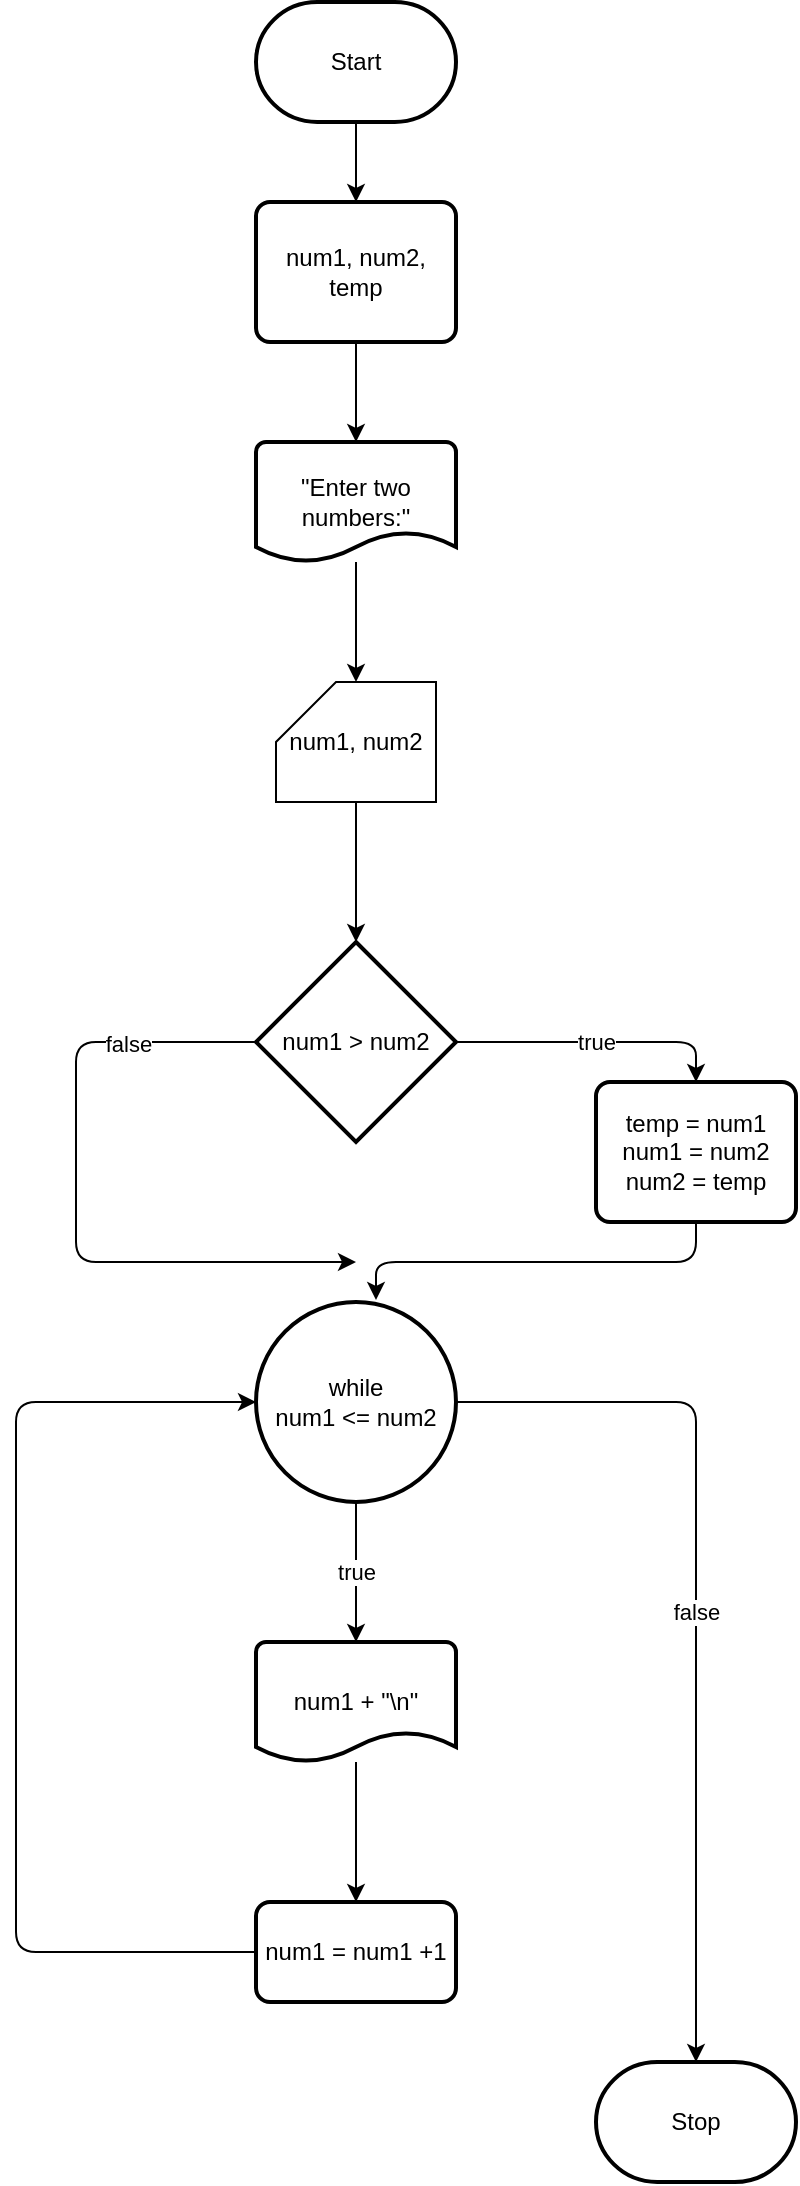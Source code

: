 <mxfile>
    <diagram id="CH1o6yEyE3krLK-q2zSu" name="Page-1">
        <mxGraphModel dx="706" dy="584" grid="1" gridSize="10" guides="1" tooltips="1" connect="1" arrows="1" fold="1" page="1" pageScale="1" pageWidth="850" pageHeight="1100" background="#ffffff" math="0" shadow="0">
            <root>
                <mxCell id="0"/>
                <mxCell id="1" parent="0"/>
                <mxCell id="5" style="edgeStyle=none;html=1;entryX=0.5;entryY=0;entryDx=0;entryDy=0;strokeColor=#000000;" parent="1" source="2" target="3" edge="1">
                    <mxGeometry relative="1" as="geometry"/>
                </mxCell>
                <mxCell id="2" value="Start" style="strokeWidth=2;html=1;shape=mxgraph.flowchart.terminator;whiteSpace=wrap;" parent="1" vertex="1">
                    <mxGeometry x="310" y="50" width="100" height="60" as="geometry"/>
                </mxCell>
                <mxCell id="9" style="edgeStyle=none;html=1;entryX=0.5;entryY=0;entryDx=0;entryDy=0;entryPerimeter=0;strokeColor=#000000;" parent="1" source="3" target="6" edge="1">
                    <mxGeometry relative="1" as="geometry"/>
                </mxCell>
                <mxCell id="3" value="num1, num2, temp" style="rounded=1;whiteSpace=wrap;html=1;absoluteArcSize=1;arcSize=14;strokeWidth=2;" parent="1" vertex="1">
                    <mxGeometry x="310" y="150" width="100" height="70" as="geometry"/>
                </mxCell>
                <mxCell id="8" style="edgeStyle=none;html=1;entryX=0.5;entryY=0;entryDx=0;entryDy=0;entryPerimeter=0;strokeColor=#000000;" parent="1" source="6" target="7" edge="1">
                    <mxGeometry relative="1" as="geometry"/>
                </mxCell>
                <mxCell id="6" value="&quot;Enter two numbers:&quot;" style="strokeWidth=2;html=1;shape=mxgraph.flowchart.document2;whiteSpace=wrap;size=0.25;" parent="1" vertex="1">
                    <mxGeometry x="310" y="270" width="100" height="60" as="geometry"/>
                </mxCell>
                <mxCell id="20" style="edgeStyle=none;html=1;entryX=0.5;entryY=0;entryDx=0;entryDy=0;entryPerimeter=0;strokeColor=#000000;" edge="1" parent="1" source="7" target="19">
                    <mxGeometry relative="1" as="geometry"/>
                </mxCell>
                <mxCell id="7" value="num1, num2" style="shape=card;whiteSpace=wrap;html=1;" parent="1" vertex="1">
                    <mxGeometry x="320" y="390" width="80" height="60" as="geometry"/>
                </mxCell>
                <mxCell id="13" value="true" style="edgeStyle=none;html=1;entryX=0.5;entryY=0;entryDx=0;entryDy=0;entryPerimeter=0;strokeColor=#000000;" parent="1" source="10" target="12" edge="1">
                    <mxGeometry relative="1" as="geometry"/>
                </mxCell>
                <mxCell id="18" value="false" style="edgeStyle=none;html=1;strokeColor=#000000;" parent="1" source="10" target="17" edge="1">
                    <mxGeometry relative="1" as="geometry">
                        <Array as="points">
                            <mxPoint x="530" y="750"/>
                        </Array>
                    </mxGeometry>
                </mxCell>
                <mxCell id="10" value="while&lt;br&gt;num1 &amp;lt;= num2" style="strokeWidth=2;html=1;shape=mxgraph.flowchart.start_2;whiteSpace=wrap;" parent="1" vertex="1">
                    <mxGeometry x="310" y="700" width="100" height="100" as="geometry"/>
                </mxCell>
                <mxCell id="15" style="edgeStyle=none;html=1;strokeColor=#000000;" parent="1" source="12" target="14" edge="1">
                    <mxGeometry relative="1" as="geometry"/>
                </mxCell>
                <mxCell id="12" value="num1 + &quot;\n&quot;" style="strokeWidth=2;html=1;shape=mxgraph.flowchart.document2;whiteSpace=wrap;size=0.25;" parent="1" vertex="1">
                    <mxGeometry x="310" y="870" width="100" height="60" as="geometry"/>
                </mxCell>
                <mxCell id="16" style="edgeStyle=none;html=1;entryX=0;entryY=0.5;entryDx=0;entryDy=0;entryPerimeter=0;strokeColor=#000000;" parent="1" source="14" target="10" edge="1">
                    <mxGeometry relative="1" as="geometry">
                        <Array as="points">
                            <mxPoint x="190" y="1025"/>
                            <mxPoint x="190" y="750"/>
                        </Array>
                    </mxGeometry>
                </mxCell>
                <mxCell id="14" value="num1 = num1 +1" style="rounded=1;whiteSpace=wrap;html=1;absoluteArcSize=1;arcSize=14;strokeWidth=2;" parent="1" vertex="1">
                    <mxGeometry x="310" y="1000" width="100" height="50" as="geometry"/>
                </mxCell>
                <mxCell id="17" value="Stop" style="strokeWidth=2;html=1;shape=mxgraph.flowchart.terminator;whiteSpace=wrap;" parent="1" vertex="1">
                    <mxGeometry x="480" y="1080" width="100" height="60" as="geometry"/>
                </mxCell>
                <mxCell id="21" value="true" style="edgeStyle=none;html=1;strokeColor=#000000;entryX=0.5;entryY=0;entryDx=0;entryDy=0;" edge="1" parent="1" source="19" target="22">
                    <mxGeometry relative="1" as="geometry">
                        <mxPoint x="530" y="570" as="targetPoint"/>
                        <Array as="points">
                            <mxPoint x="530" y="570"/>
                        </Array>
                    </mxGeometry>
                </mxCell>
                <mxCell id="25" style="edgeStyle=none;html=1;strokeColor=#000000;exitX=0;exitY=0.5;exitDx=0;exitDy=0;exitPerimeter=0;" edge="1" parent="1" source="19">
                    <mxGeometry relative="1" as="geometry">
                        <mxPoint x="360" y="680" as="targetPoint"/>
                        <Array as="points">
                            <mxPoint x="220" y="570"/>
                            <mxPoint x="220" y="680"/>
                        </Array>
                    </mxGeometry>
                </mxCell>
                <mxCell id="26" value="false" style="edgeLabel;html=1;align=center;verticalAlign=middle;resizable=0;points=[];" vertex="1" connectable="0" parent="25">
                    <mxGeometry x="-0.621" y="1" relative="1" as="geometry">
                        <mxPoint as="offset"/>
                    </mxGeometry>
                </mxCell>
                <mxCell id="19" value="num1 &amp;gt; num2" style="strokeWidth=2;html=1;shape=mxgraph.flowchart.decision;whiteSpace=wrap;" vertex="1" parent="1">
                    <mxGeometry x="310" y="520" width="100" height="100" as="geometry"/>
                </mxCell>
                <mxCell id="24" style="edgeStyle=none;html=1;strokeColor=#000000;" edge="1" parent="1" source="22">
                    <mxGeometry relative="1" as="geometry">
                        <mxPoint x="370" y="699" as="targetPoint"/>
                        <Array as="points">
                            <mxPoint x="530" y="680"/>
                            <mxPoint x="370" y="680"/>
                        </Array>
                    </mxGeometry>
                </mxCell>
                <mxCell id="22" value="temp = num1&lt;br&gt;num1 = num2&lt;br&gt;num2 = temp" style="rounded=1;whiteSpace=wrap;html=1;absoluteArcSize=1;arcSize=14;strokeWidth=2;" vertex="1" parent="1">
                    <mxGeometry x="480" y="590" width="100" height="70" as="geometry"/>
                </mxCell>
            </root>
        </mxGraphModel>
    </diagram>
</mxfile>